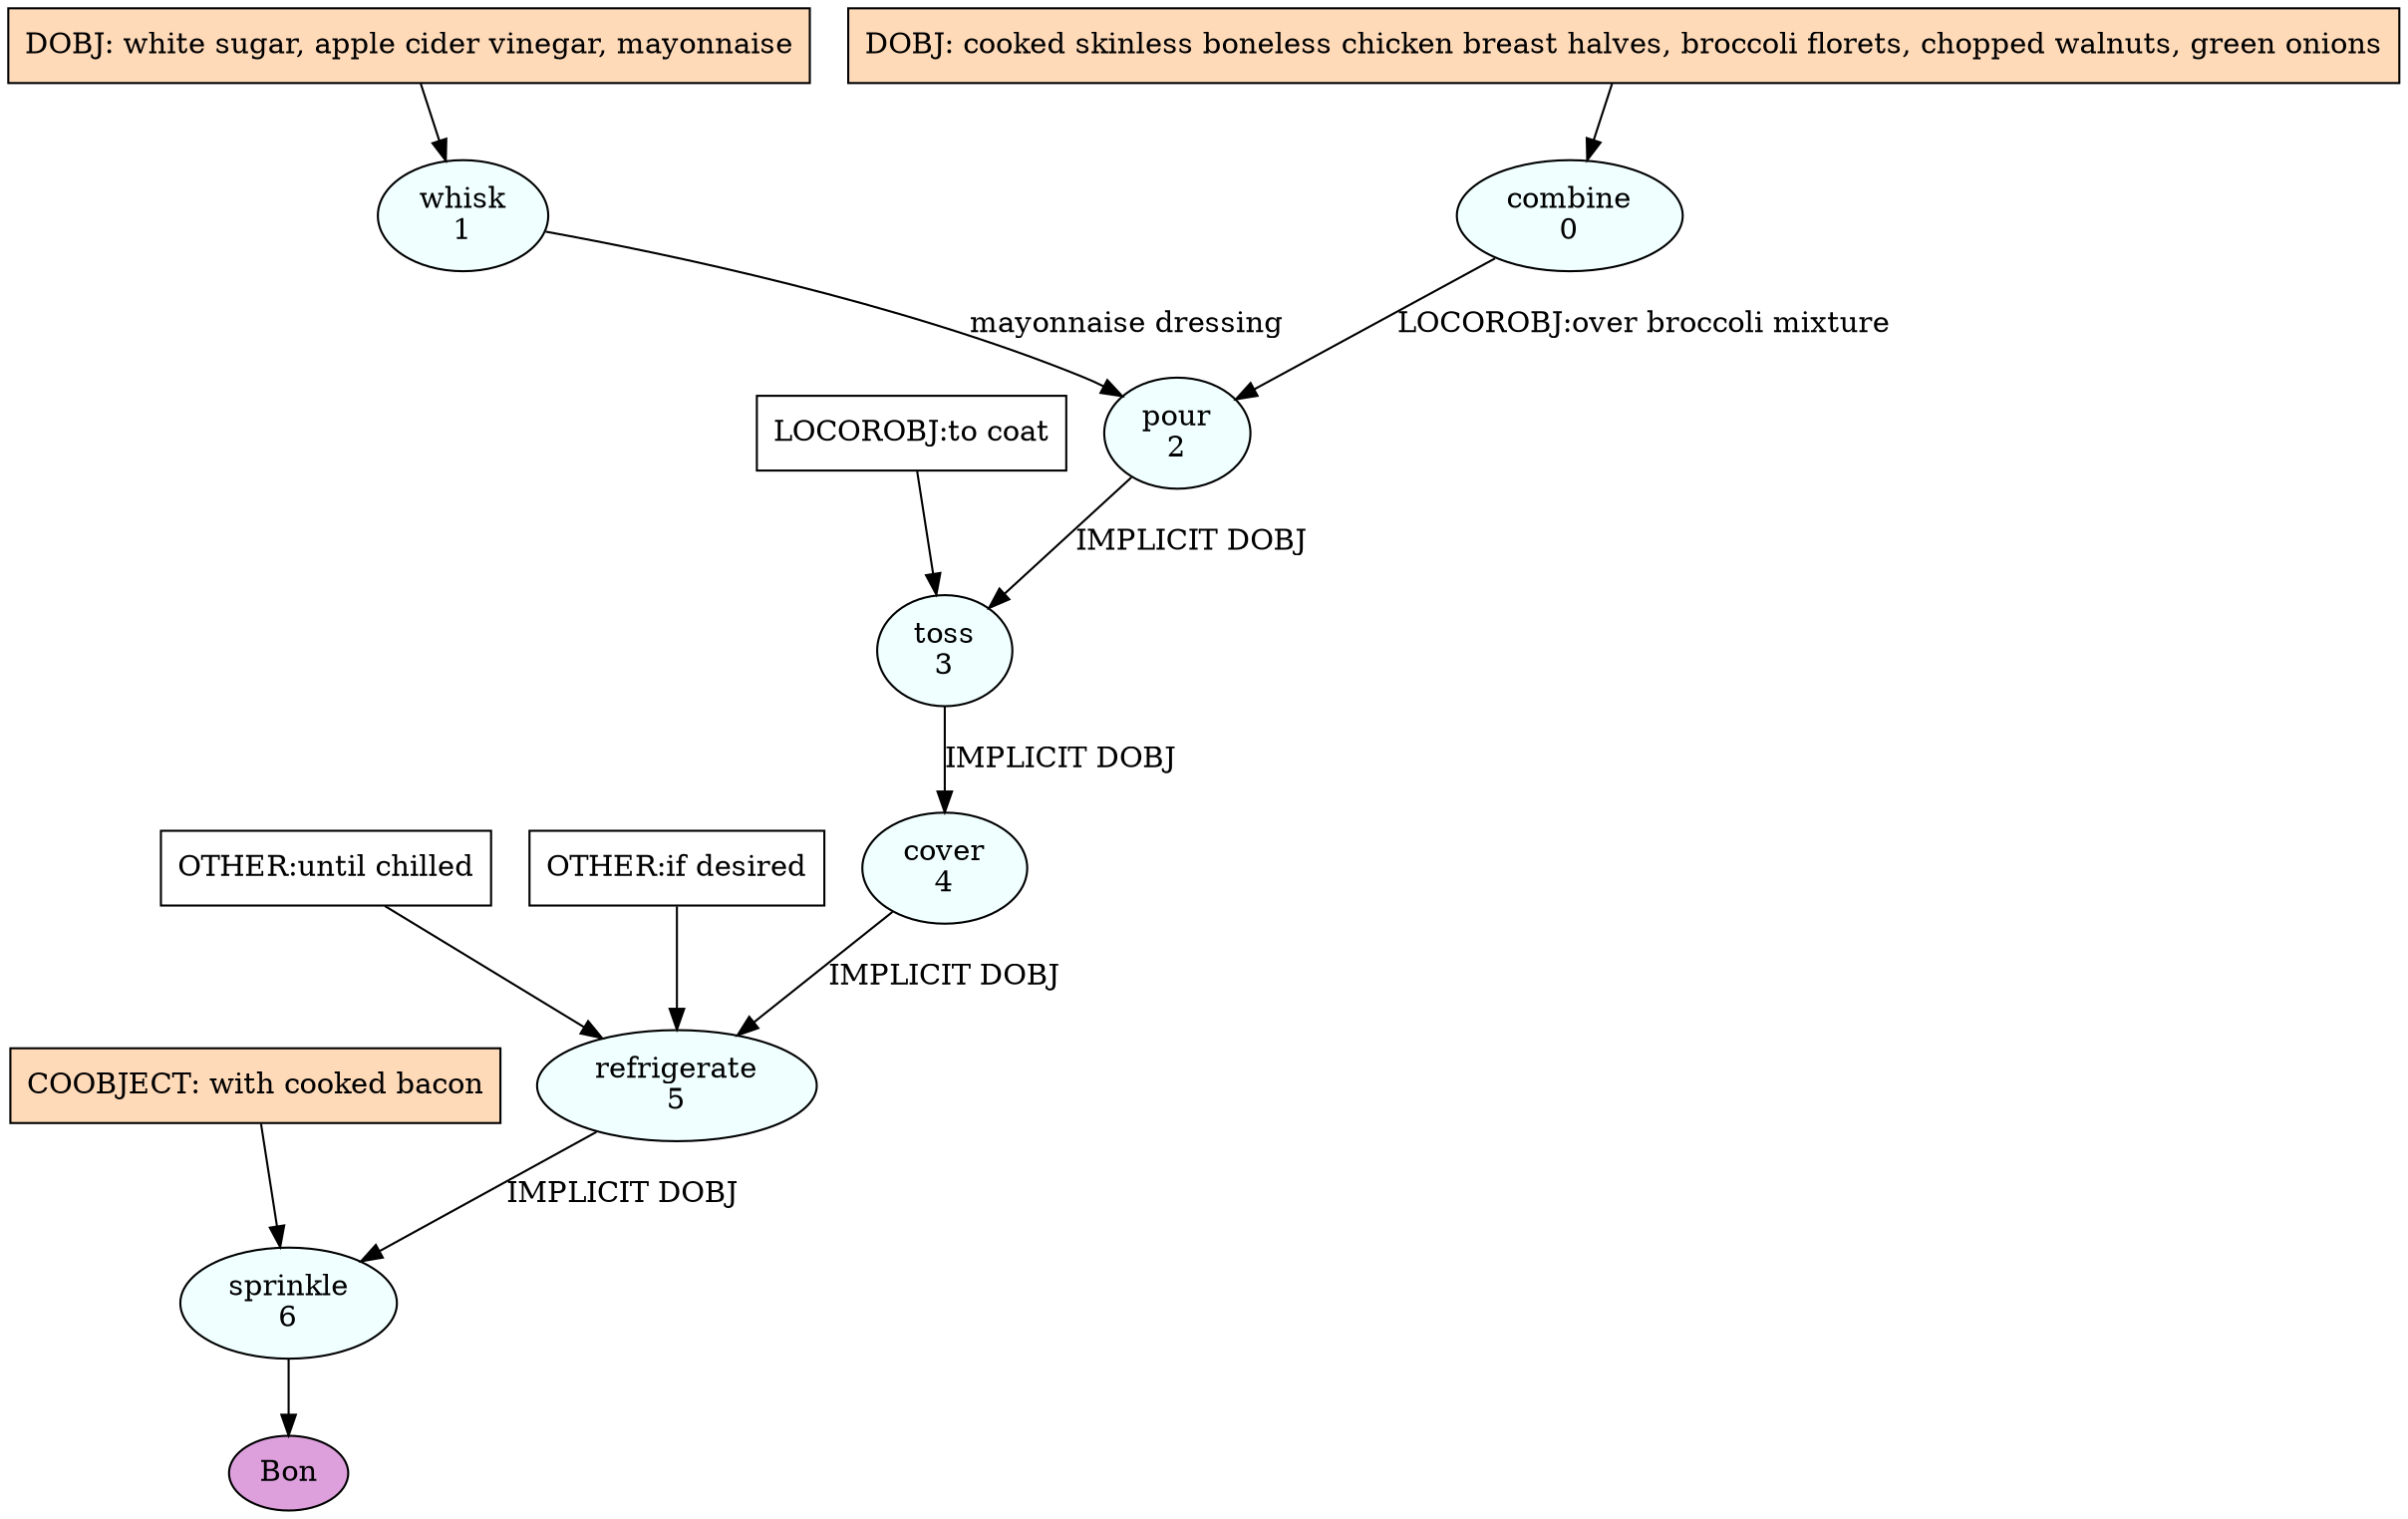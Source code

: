 digraph recipe {
E0[label="combine
0", shape=oval, style=filled, fillcolor=azure]
E1[label="whisk
1", shape=oval, style=filled, fillcolor=azure]
E2[label="pour
2", shape=oval, style=filled, fillcolor=azure]
E3[label="toss
3", shape=oval, style=filled, fillcolor=azure]
E4[label="cover
4", shape=oval, style=filled, fillcolor=azure]
E5[label="refrigerate
5", shape=oval, style=filled, fillcolor=azure]
E6[label="sprinkle
6", shape=oval, style=filled, fillcolor=azure]
D0[label="DOBJ: cooked skinless boneless chicken breast halves, broccoli florets, chopped walnuts, green onions", shape=box, style=filled, fillcolor=peachpuff]
D0 -> E0
D1[label="DOBJ: white sugar, apple cider vinegar, mayonnaise", shape=box, style=filled, fillcolor=peachpuff]
D1 -> E1
E1 -> E2 [label="mayonnaise dressing"]
E0 -> E2 [label="LOCOROBJ:over broccoli mixture"]
E2 -> E3 [label="IMPLICIT DOBJ"]
P3_0_0[label="LOCOROBJ:to coat", shape=box, style=filled, fillcolor=white]
P3_0_0 -> E3
E3 -> E4 [label="IMPLICIT DOBJ"]
E4 -> E5 [label="IMPLICIT DOBJ"]
P5_0_0[label="OTHER:until chilled", shape=box, style=filled, fillcolor=white]
P5_0_0 -> E5
P5_1_0[label="OTHER:if desired", shape=box, style=filled, fillcolor=white]
P5_1_0 -> E5
E5 -> E6 [label="IMPLICIT DOBJ"]
P6_0_ing[label="COOBJECT: with cooked bacon", shape=box, style=filled, fillcolor=peachpuff]
P6_0_ing -> E6
EOR[label="Bon", shape=oval, style=filled, fillcolor=plum]
E6 -> EOR
}
